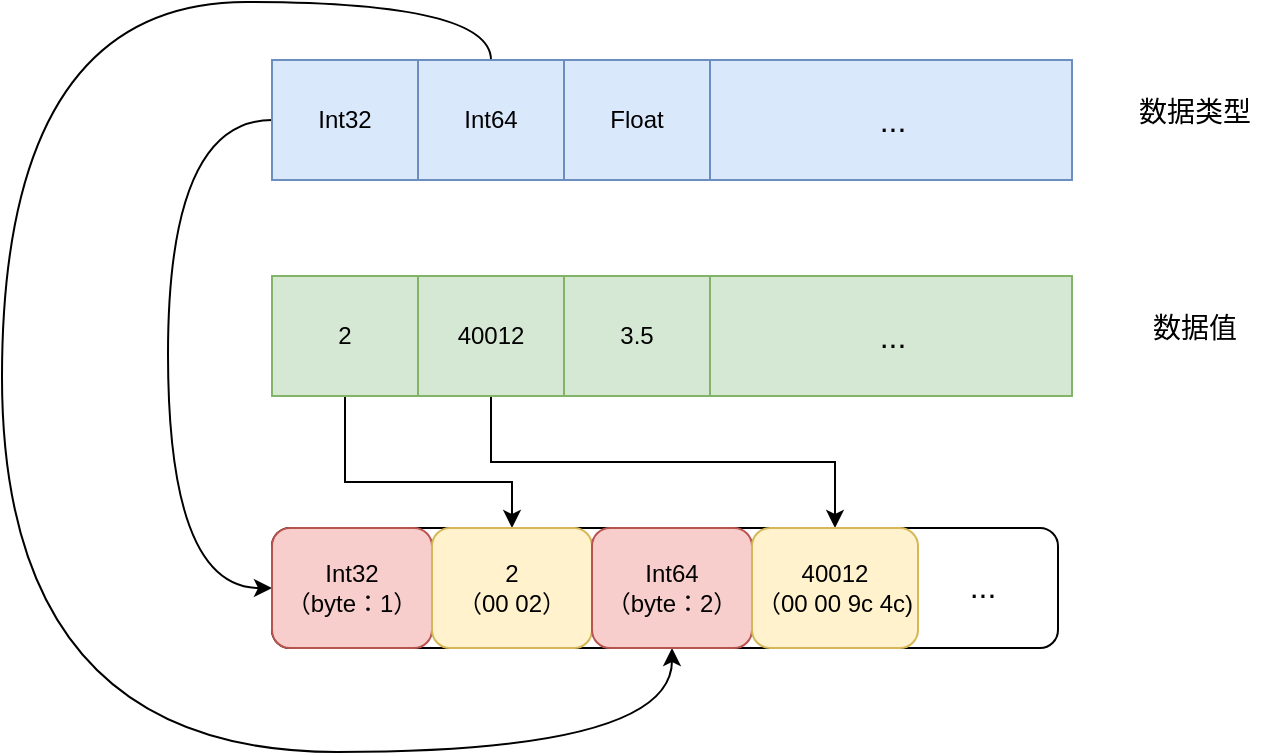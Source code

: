 <mxfile version="23.1.5" type="device">
  <diagram name="第 1 页" id="MJyA3dxcYl1krShd2FW4">
    <mxGraphModel dx="1025" dy="878" grid="0" gridSize="10" guides="1" tooltips="1" connect="1" arrows="1" fold="1" page="1" pageScale="1" pageWidth="827" pageHeight="1169" math="0" shadow="0">
      <root>
        <mxCell id="0" />
        <mxCell id="1" parent="0" />
        <mxCell id="iNgNMbceGPKODVHs5F1Z-2" value="" style="rounded=0;whiteSpace=wrap;html=1;fillColor=#dae8fc;strokeColor=#6c8ebf;" vertex="1" parent="1">
          <mxGeometry x="180" y="134" width="400" height="60" as="geometry" />
        </mxCell>
        <mxCell id="iNgNMbceGPKODVHs5F1Z-3" value="" style="rounded=0;whiteSpace=wrap;html=1;fillColor=#d5e8d4;strokeColor=#82b366;" vertex="1" parent="1">
          <mxGeometry x="180" y="242" width="400" height="60" as="geometry" />
        </mxCell>
        <mxCell id="iNgNMbceGPKODVHs5F1Z-4" value="&lt;font style=&quot;font-size: 14px;&quot;&gt;数据类型&lt;/font&gt;" style="text;html=1;align=center;verticalAlign=middle;resizable=0;points=[];autosize=1;strokeColor=none;fillColor=none;" vertex="1" parent="1">
          <mxGeometry x="604" y="145" width="74" height="29" as="geometry" />
        </mxCell>
        <mxCell id="iNgNMbceGPKODVHs5F1Z-5" value="&lt;font style=&quot;font-size: 14px;&quot;&gt;数据值&lt;/font&gt;" style="text;html=1;align=center;verticalAlign=middle;resizable=0;points=[];autosize=1;strokeColor=none;fillColor=none;" vertex="1" parent="1">
          <mxGeometry x="611" y="253" width="60" height="29" as="geometry" />
        </mxCell>
        <mxCell id="iNgNMbceGPKODVHs5F1Z-20" style="edgeStyle=orthogonalEdgeStyle;rounded=0;orthogonalLoop=1;jettySize=auto;html=1;entryX=0;entryY=0.5;entryDx=0;entryDy=0;curved=1;exitX=0;exitY=0.5;exitDx=0;exitDy=0;" edge="1" parent="1" source="iNgNMbceGPKODVHs5F1Z-6" target="iNgNMbceGPKODVHs5F1Z-15">
          <mxGeometry relative="1" as="geometry">
            <Array as="points">
              <mxPoint x="128" y="164" />
              <mxPoint x="128" y="398" />
            </Array>
          </mxGeometry>
        </mxCell>
        <mxCell id="iNgNMbceGPKODVHs5F1Z-6" value="Int32" style="rounded=0;whiteSpace=wrap;html=1;fillColor=#dae8fc;strokeColor=#6c8ebf;" vertex="1" parent="1">
          <mxGeometry x="180" y="134" width="73" height="60" as="geometry" />
        </mxCell>
        <mxCell id="iNgNMbceGPKODVHs5F1Z-25" style="edgeStyle=orthogonalEdgeStyle;rounded=0;orthogonalLoop=1;jettySize=auto;html=1;entryX=0.5;entryY=1;entryDx=0;entryDy=0;curved=1;exitX=0.5;exitY=0;exitDx=0;exitDy=0;" edge="1" parent="1" source="iNgNMbceGPKODVHs5F1Z-7" target="iNgNMbceGPKODVHs5F1Z-18">
          <mxGeometry relative="1" as="geometry">
            <Array as="points">
              <mxPoint x="290" y="105" />
              <mxPoint x="45" y="105" />
              <mxPoint x="45" y="480" />
              <mxPoint x="380" y="480" />
            </Array>
          </mxGeometry>
        </mxCell>
        <mxCell id="iNgNMbceGPKODVHs5F1Z-7" value="Int64" style="rounded=0;whiteSpace=wrap;html=1;fillColor=#dae8fc;strokeColor=#6c8ebf;" vertex="1" parent="1">
          <mxGeometry x="253" y="134" width="73" height="60" as="geometry" />
        </mxCell>
        <mxCell id="iNgNMbceGPKODVHs5F1Z-8" value="Float" style="rounded=0;whiteSpace=wrap;html=1;fillColor=#dae8fc;strokeColor=#6c8ebf;" vertex="1" parent="1">
          <mxGeometry x="326" y="134" width="73" height="60" as="geometry" />
        </mxCell>
        <mxCell id="iNgNMbceGPKODVHs5F1Z-9" value="&lt;font style=&quot;font-size: 16px;&quot;&gt;...&lt;/font&gt;" style="text;html=1;align=center;verticalAlign=middle;resizable=0;points=[];autosize=1;strokeColor=none;fillColor=none;" vertex="1" parent="1">
          <mxGeometry x="474" y="148.5" width="31" height="31" as="geometry" />
        </mxCell>
        <mxCell id="iNgNMbceGPKODVHs5F1Z-24" style="edgeStyle=orthogonalEdgeStyle;rounded=0;orthogonalLoop=1;jettySize=auto;html=1;entryX=0.5;entryY=0;entryDx=0;entryDy=0;exitX=0.5;exitY=1;exitDx=0;exitDy=0;" edge="1" parent="1" source="iNgNMbceGPKODVHs5F1Z-10" target="iNgNMbceGPKODVHs5F1Z-17">
          <mxGeometry relative="1" as="geometry">
            <Array as="points">
              <mxPoint x="217" y="345" />
              <mxPoint x="300" y="345" />
            </Array>
          </mxGeometry>
        </mxCell>
        <mxCell id="iNgNMbceGPKODVHs5F1Z-10" value="2" style="rounded=0;whiteSpace=wrap;html=1;fillColor=#d5e8d4;strokeColor=#82b366;" vertex="1" parent="1">
          <mxGeometry x="180" y="242" width="73" height="60" as="geometry" />
        </mxCell>
        <mxCell id="iNgNMbceGPKODVHs5F1Z-26" style="edgeStyle=orthogonalEdgeStyle;rounded=0;orthogonalLoop=1;jettySize=auto;html=1;entryX=0.5;entryY=0;entryDx=0;entryDy=0;exitX=0.5;exitY=1;exitDx=0;exitDy=0;" edge="1" parent="1" source="iNgNMbceGPKODVHs5F1Z-11" target="iNgNMbceGPKODVHs5F1Z-19">
          <mxGeometry relative="1" as="geometry" />
        </mxCell>
        <mxCell id="iNgNMbceGPKODVHs5F1Z-11" value="40012" style="rounded=0;whiteSpace=wrap;html=1;fillColor=#d5e8d4;strokeColor=#82b366;" vertex="1" parent="1">
          <mxGeometry x="253" y="242" width="73" height="60" as="geometry" />
        </mxCell>
        <mxCell id="iNgNMbceGPKODVHs5F1Z-12" value="3.5" style="rounded=0;whiteSpace=wrap;html=1;fillColor=#d5e8d4;strokeColor=#82b366;" vertex="1" parent="1">
          <mxGeometry x="326" y="242" width="73" height="60" as="geometry" />
        </mxCell>
        <mxCell id="iNgNMbceGPKODVHs5F1Z-13" value="&lt;font style=&quot;font-size: 16px;&quot;&gt;...&lt;/font&gt;" style="text;html=1;align=center;verticalAlign=middle;resizable=0;points=[];autosize=1;strokeColor=none;fillColor=none;" vertex="1" parent="1">
          <mxGeometry x="474" y="256.5" width="31" height="31" as="geometry" />
        </mxCell>
        <mxCell id="iNgNMbceGPKODVHs5F1Z-14" value="" style="rounded=1;whiteSpace=wrap;html=1;" vertex="1" parent="1">
          <mxGeometry x="180" y="368" width="393" height="60" as="geometry" />
        </mxCell>
        <mxCell id="iNgNMbceGPKODVHs5F1Z-15" value="Int32&lt;br&gt;（byte：1）" style="rounded=1;whiteSpace=wrap;html=1;fillColor=#f8cecc;strokeColor=#b85450;" vertex="1" parent="1">
          <mxGeometry x="180" y="368" width="80" height="60" as="geometry" />
        </mxCell>
        <mxCell id="iNgNMbceGPKODVHs5F1Z-17" value="2&lt;br&gt;（00 02）" style="rounded=1;whiteSpace=wrap;html=1;fillColor=#fff2cc;strokeColor=#d6b656;" vertex="1" parent="1">
          <mxGeometry x="260" y="368" width="80" height="60" as="geometry" />
        </mxCell>
        <mxCell id="iNgNMbceGPKODVHs5F1Z-18" value="Int64&lt;br&gt;（byte：2）" style="rounded=1;whiteSpace=wrap;html=1;fillColor=#f8cecc;strokeColor=#b85450;" vertex="1" parent="1">
          <mxGeometry x="340" y="368" width="80" height="60" as="geometry" />
        </mxCell>
        <mxCell id="iNgNMbceGPKODVHs5F1Z-19" value="40012&lt;br&gt;（00 00&amp;nbsp;9c 4c)" style="rounded=1;whiteSpace=wrap;html=1;fillColor=#fff2cc;strokeColor=#d6b656;" vertex="1" parent="1">
          <mxGeometry x="420" y="368" width="83" height="60" as="geometry" />
        </mxCell>
        <mxCell id="iNgNMbceGPKODVHs5F1Z-27" value="&lt;font style=&quot;font-size: 16px;&quot;&gt;...&lt;/font&gt;" style="text;html=1;align=center;verticalAlign=middle;resizable=0;points=[];autosize=1;strokeColor=none;fillColor=none;" vertex="1" parent="1">
          <mxGeometry x="519" y="381" width="31" height="31" as="geometry" />
        </mxCell>
      </root>
    </mxGraphModel>
  </diagram>
</mxfile>
